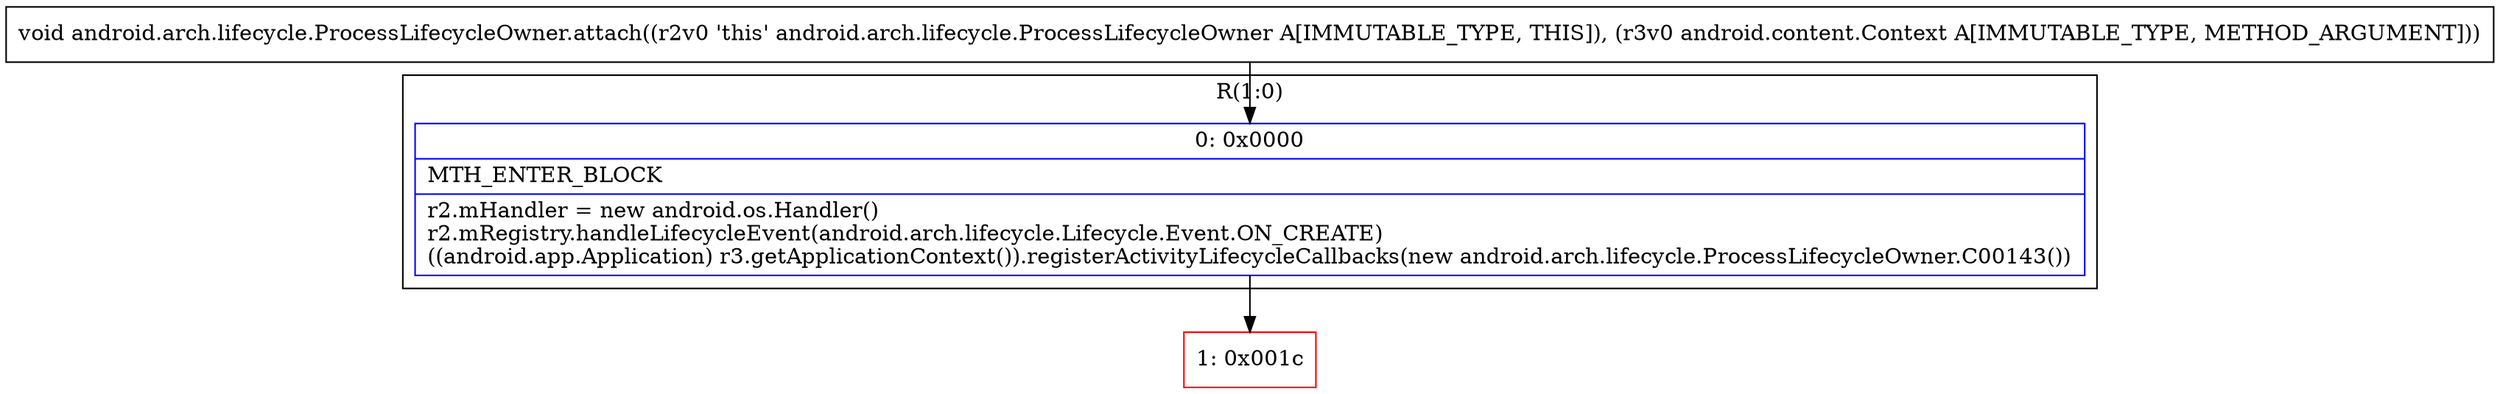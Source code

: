 digraph "CFG forandroid.arch.lifecycle.ProcessLifecycleOwner.attach(Landroid\/content\/Context;)V" {
subgraph cluster_Region_758708068 {
label = "R(1:0)";
node [shape=record,color=blue];
Node_0 [shape=record,label="{0\:\ 0x0000|MTH_ENTER_BLOCK\l|r2.mHandler = new android.os.Handler()\lr2.mRegistry.handleLifecycleEvent(android.arch.lifecycle.Lifecycle.Event.ON_CREATE)\l((android.app.Application) r3.getApplicationContext()).registerActivityLifecycleCallbacks(new android.arch.lifecycle.ProcessLifecycleOwner.C00143())\l}"];
}
Node_1 [shape=record,color=red,label="{1\:\ 0x001c}"];
MethodNode[shape=record,label="{void android.arch.lifecycle.ProcessLifecycleOwner.attach((r2v0 'this' android.arch.lifecycle.ProcessLifecycleOwner A[IMMUTABLE_TYPE, THIS]), (r3v0 android.content.Context A[IMMUTABLE_TYPE, METHOD_ARGUMENT])) }"];
MethodNode -> Node_0;
Node_0 -> Node_1;
}

